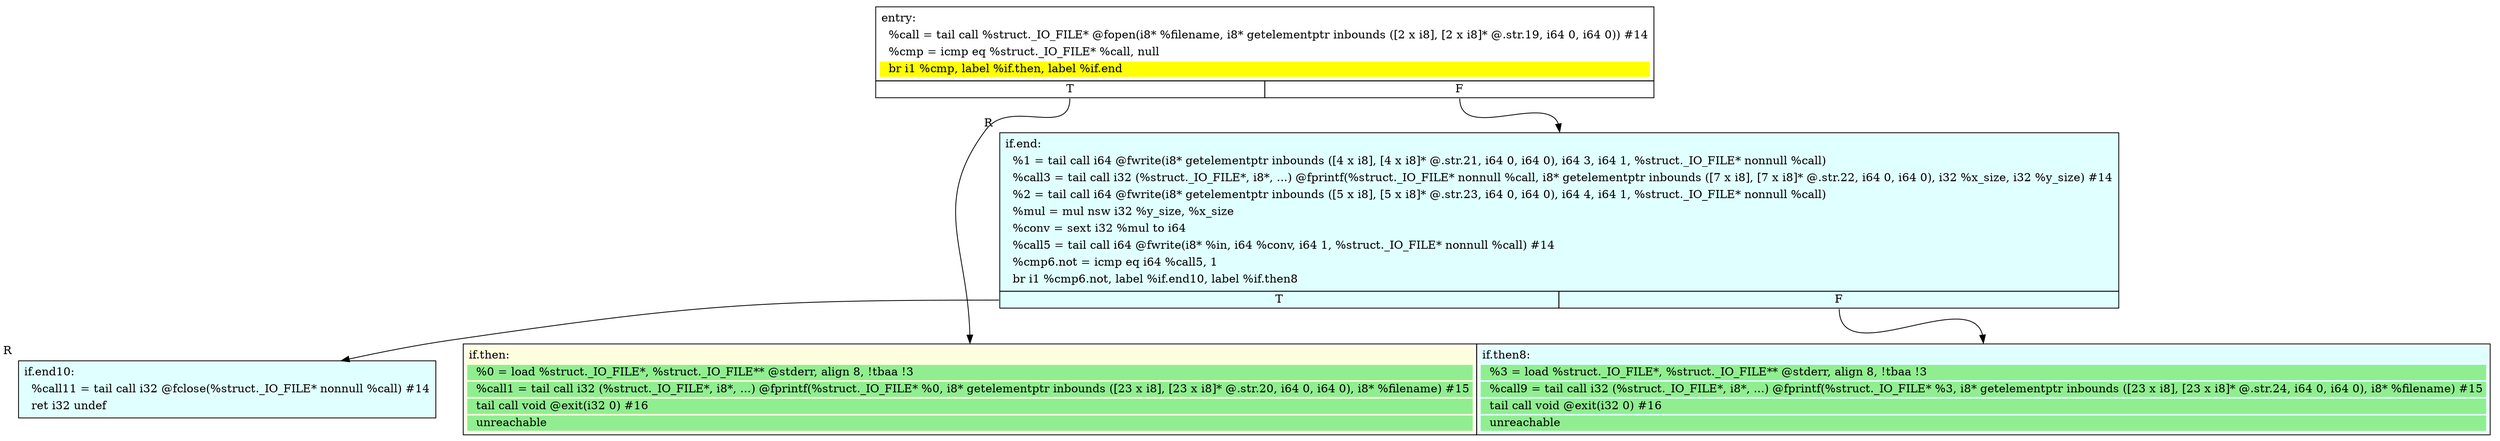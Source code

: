 digraph {
m_bb0 [shape = none, label  = <<table border="0" cellspacing="0">
<tr><td port="f1" border="1" colspan="2"><table bgcolor="LightYellow" border="0">
<tr><td align="left">if.then:</td></tr>
<tr><td bgcolor="lightgreen" align="left">  %0 = load %struct._IO_FILE*, %struct._IO_FILE** @stderr, align 8, !tbaa !3</td></tr>
<tr><td bgcolor="lightgreen" align="left">  %call1 = tail call i32 (%struct._IO_FILE*, i8*, ...) @fprintf(%struct._IO_FILE* %0, i8* getelementptr inbounds ([23 x i8], [23 x i8]* @.str.20, i64 0, i64 0), i8* %filename) #15</td></tr>
<tr><td bgcolor="lightgreen" align="left">  tail call void @exit(i32 0) #16</td></tr>
<tr><td bgcolor="lightgreen" align="left">  unreachable</td></tr>
</table>
</td>
<td port="f2" border="1" colspan="2"><table bgcolor="LightCyan" border="0">
<tr><td align="left">if.then8:</td></tr>
<tr><td bgcolor="lightgreen" align="left">  %3 = load %struct._IO_FILE*, %struct._IO_FILE** @stderr, align 8, !tbaa !3</td></tr>
<tr><td bgcolor="lightgreen" align="left">  %call9 = tail call i32 (%struct._IO_FILE*, i8*, ...) @fprintf(%struct._IO_FILE* %3, i8* getelementptr inbounds ([23 x i8], [23 x i8]* @.str.24, i64 0, i64 0), i8* %filename) #15</td></tr>
<tr><td bgcolor="lightgreen" align="left">  tail call void @exit(i32 0) #16</td></tr>
<tr><td bgcolor="lightgreen" align="left">  unreachable</td></tr>
</table>
</td></tr>
</table>> ]
f_bb0 [shape = none, label  = <<table  border="0" cellspacing="0">
<tr><td port="f" border="1" colspan="2"><table border="0">
<tr><td align="left">entry:</td></tr>
<tr><td align="left">  %call = tail call %struct._IO_FILE* @fopen(i8* %filename, i8* getelementptr inbounds ([2 x i8], [2 x i8]* @.str.19, i64 0, i64 0)) #14</td></tr>
<tr><td align="left">  %cmp = icmp eq %struct._IO_FILE* %call, null</td></tr>
<tr><td bgcolor="yellow" align="left">  br i1 %cmp, label %if.then, label %if.end</td></tr>
</table>
</td></tr>
<tr><td border="1" port="fT">T</td><td border="1" port="fF">F</td></tr>
</table>> ]
f_bb1 [shape = none,  xlabel="R", label  = <<table  bgcolor="LightCyan"  border="0" cellspacing="0">
<tr><td port="f" border="1" colspan="2"><table border="0">
<tr><td align="left">if.end:</td></tr>
<tr><td align="left">  %1 = tail call i64 @fwrite(i8* getelementptr inbounds ([4 x i8], [4 x i8]* @.str.21, i64 0, i64 0), i64 3, i64 1, %struct._IO_FILE* nonnull %call)</td></tr>
<tr><td align="left">  %call3 = tail call i32 (%struct._IO_FILE*, i8*, ...) @fprintf(%struct._IO_FILE* nonnull %call, i8* getelementptr inbounds ([7 x i8], [7 x i8]* @.str.22, i64 0, i64 0), i32 %x_size, i32 %y_size) #14</td></tr>
<tr><td align="left">  %2 = tail call i64 @fwrite(i8* getelementptr inbounds ([5 x i8], [5 x i8]* @.str.23, i64 0, i64 0), i64 4, i64 1, %struct._IO_FILE* nonnull %call)</td></tr>
<tr><td align="left">  %mul = mul nsw i32 %y_size, %x_size</td></tr>
<tr><td align="left">  %conv = sext i32 %mul to i64</td></tr>
<tr><td align="left">  %call5 = tail call i64 @fwrite(i8* %in, i64 %conv, i64 1, %struct._IO_FILE* nonnull %call) #14</td></tr>
<tr><td align="left">  %cmp6.not = icmp eq i64 %call5, 1</td></tr>
<tr><td align="left">  br i1 %cmp6.not, label %if.end10, label %if.then8</td></tr>
</table>
</td></tr>
<tr><td border="1" port="fT">T</td><td border="1" port="fF">F</td></tr>
</table>> ]
f_bb2 [shape = none,  xlabel="R", label  = <<table  bgcolor="LightCyan"  border="0" cellspacing="0">
<tr><td port="f" border="1"><table border="0">
<tr><td align="left">if.end10:</td></tr>
<tr><td align="left">  %call11 = tail call i32 @fclose(%struct._IO_FILE* nonnull %call) #14</td></tr>
<tr><td align="left">  ret i32 undef</td></tr>
</table>
</td></tr>
</table>> ]
f_bb0:fT -> m_bb0:f1
f_bb0:fF -> f_bb1:f
f_bb1:fT -> f_bb2:f
f_bb1:fF -> m_bb0:f2
}

